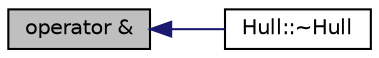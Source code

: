 digraph "operator &amp;"
{
  edge [fontname="Helvetica",fontsize="10",labelfontname="Helvetica",labelfontsize="10"];
  node [fontname="Helvetica",fontsize="10",shape=record];
  rankdir="LR";
  Node3 [label="operator &",height=0.2,width=0.4,color="black", fillcolor="grey75", style="filled", fontcolor="black"];
  Node3 -> Node4 [dir="back",color="midnightblue",fontsize="10",style="solid",fontname="Helvetica"];
  Node4 [label="Hull::~Hull",height=0.2,width=0.4,color="black", fillcolor="white", style="filled",URL="$classHull.html#a31091a163c7044dada2ba72b81088765",tooltip="Default destructor. "];
}
